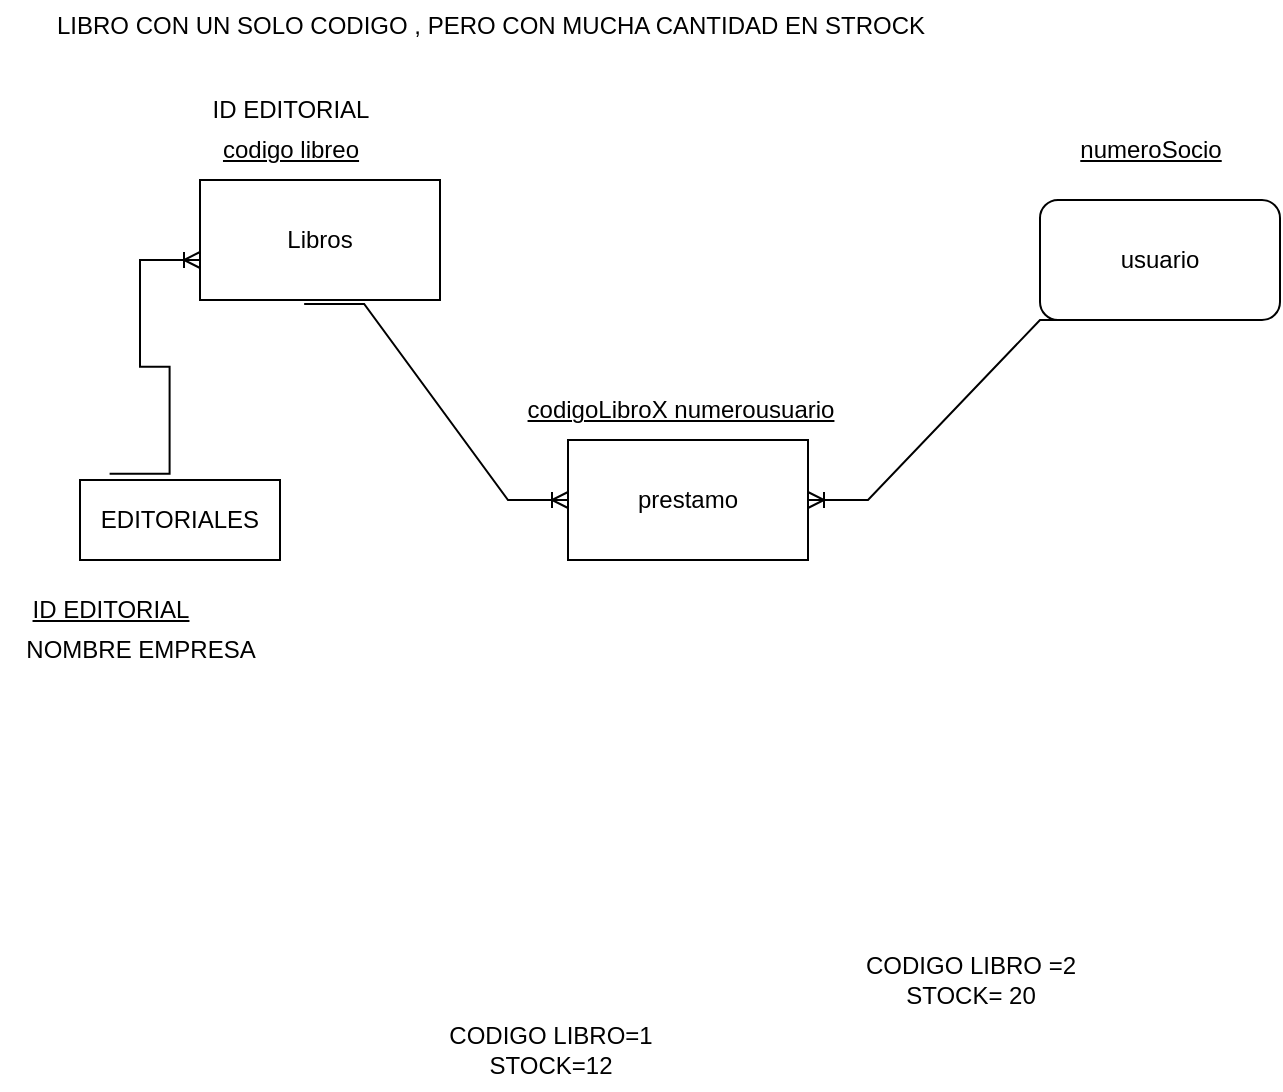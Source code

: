 <mxfile version="24.7.8">
  <diagram name="Página-1" id="EmsrK1wrG8SaG8_XPhN3">
    <mxGraphModel dx="1149" dy="548" grid="1" gridSize="10" guides="1" tooltips="1" connect="1" arrows="1" fold="1" page="1" pageScale="1" pageWidth="827" pageHeight="1169" math="0" shadow="0">
      <root>
        <mxCell id="0" />
        <mxCell id="1" parent="0" />
        <mxCell id="2KdhnRxXL5QQCwG6qjW2-1" value="Libros" style="rounded=0;whiteSpace=wrap;html=1;" vertex="1" parent="1">
          <mxGeometry x="110" y="150" width="120" height="60" as="geometry" />
        </mxCell>
        <mxCell id="2KdhnRxXL5QQCwG6qjW2-6" value="usuario" style="rounded=1;whiteSpace=wrap;html=1;" vertex="1" parent="1">
          <mxGeometry x="530" y="160" width="120" height="60" as="geometry" />
        </mxCell>
        <mxCell id="2KdhnRxXL5QQCwG6qjW2-7" value="prestamo" style="rounded=0;whiteSpace=wrap;html=1;" vertex="1" parent="1">
          <mxGeometry x="294" y="280" width="120" height="60" as="geometry" />
        </mxCell>
        <mxCell id="2KdhnRxXL5QQCwG6qjW2-10" value="&lt;u&gt;codigo libreo&lt;/u&gt;" style="text;html=1;align=center;verticalAlign=middle;resizable=0;points=[];autosize=1;strokeColor=none;fillColor=none;" vertex="1" parent="1">
          <mxGeometry x="110" y="120" width="90" height="30" as="geometry" />
        </mxCell>
        <mxCell id="2KdhnRxXL5QQCwG6qjW2-11" value="&lt;u&gt;numeroSocio&lt;/u&gt;" style="text;html=1;align=center;verticalAlign=middle;resizable=0;points=[];autosize=1;strokeColor=none;fillColor=none;" vertex="1" parent="1">
          <mxGeometry x="540" y="120" width="90" height="30" as="geometry" />
        </mxCell>
        <mxCell id="2KdhnRxXL5QQCwG6qjW2-12" value="&lt;u&gt;codigoLibroX numerousuario&lt;/u&gt;" style="text;html=1;align=center;verticalAlign=middle;resizable=0;points=[];autosize=1;strokeColor=none;fillColor=none;" vertex="1" parent="1">
          <mxGeometry x="260" y="250" width="180" height="30" as="geometry" />
        </mxCell>
        <mxCell id="2KdhnRxXL5QQCwG6qjW2-14" value="LIBRO CON UN SOLO CODIGO , PERO CON MUCHA CANTIDAD EN STROCK&lt;div&gt;&lt;br&gt;&lt;/div&gt;" style="text;html=1;align=center;verticalAlign=middle;resizable=0;points=[];autosize=1;strokeColor=none;fillColor=none;" vertex="1" parent="1">
          <mxGeometry x="25" y="60" width="460" height="40" as="geometry" />
        </mxCell>
        <mxCell id="2KdhnRxXL5QQCwG6qjW2-15" value="CODIGO LIBRO=1&lt;div&gt;STOCK=12&lt;/div&gt;" style="text;html=1;align=center;verticalAlign=middle;resizable=0;points=[];autosize=1;strokeColor=none;fillColor=none;" vertex="1" parent="1">
          <mxGeometry x="220" y="565" width="130" height="40" as="geometry" />
        </mxCell>
        <mxCell id="2KdhnRxXL5QQCwG6qjW2-16" value="CODIGO LIBRO =2&lt;div&gt;STOCK= 20&lt;/div&gt;" style="text;html=1;align=center;verticalAlign=middle;resizable=0;points=[];autosize=1;strokeColor=none;fillColor=none;" vertex="1" parent="1">
          <mxGeometry x="430" y="530" width="130" height="40" as="geometry" />
        </mxCell>
        <mxCell id="2KdhnRxXL5QQCwG6qjW2-17" value="" style="edgeStyle=entityRelationEdgeStyle;fontSize=12;html=1;endArrow=ERoneToMany;rounded=0;exitX=0.434;exitY=1.033;exitDx=0;exitDy=0;exitPerimeter=0;" edge="1" parent="1" source="2KdhnRxXL5QQCwG6qjW2-1" target="2KdhnRxXL5QQCwG6qjW2-7">
          <mxGeometry width="100" height="100" relative="1" as="geometry">
            <mxPoint x="280" y="280" as="sourcePoint" />
            <mxPoint x="380" y="180" as="targetPoint" />
          </mxGeometry>
        </mxCell>
        <mxCell id="2KdhnRxXL5QQCwG6qjW2-18" value="" style="edgeStyle=entityRelationEdgeStyle;fontSize=12;html=1;endArrow=ERoneToMany;rounded=0;exitX=0.25;exitY=1;exitDx=0;exitDy=0;" edge="1" parent="1" source="2KdhnRxXL5QQCwG6qjW2-6" target="2KdhnRxXL5QQCwG6qjW2-7">
          <mxGeometry width="100" height="100" relative="1" as="geometry">
            <mxPoint x="500" y="350" as="sourcePoint" />
            <mxPoint x="600" y="250" as="targetPoint" />
          </mxGeometry>
        </mxCell>
        <mxCell id="2KdhnRxXL5QQCwG6qjW2-22" value="EDITORIALES" style="whiteSpace=wrap;html=1;align=center;" vertex="1" parent="1">
          <mxGeometry x="50" y="300" width="100" height="40" as="geometry" />
        </mxCell>
        <mxCell id="2KdhnRxXL5QQCwG6qjW2-23" value="" style="edgeStyle=entityRelationEdgeStyle;fontSize=12;html=1;endArrow=ERoneToMany;rounded=0;exitX=0.148;exitY=-0.079;exitDx=0;exitDy=0;exitPerimeter=0;" edge="1" parent="1" source="2KdhnRxXL5QQCwG6qjW2-22">
          <mxGeometry width="100" height="100" relative="1" as="geometry">
            <mxPoint x="61.9" y="280" as="sourcePoint" />
            <mxPoint x="110" y="190" as="targetPoint" />
          </mxGeometry>
        </mxCell>
        <mxCell id="2KdhnRxXL5QQCwG6qjW2-24" value="&lt;u&gt;ID EDITORIAL&lt;/u&gt;" style="text;html=1;align=center;verticalAlign=middle;resizable=0;points=[];autosize=1;strokeColor=none;fillColor=none;" vertex="1" parent="1">
          <mxGeometry x="15" y="350" width="100" height="30" as="geometry" />
        </mxCell>
        <mxCell id="2KdhnRxXL5QQCwG6qjW2-25" value="NOMBRE EMPRESA" style="text;html=1;align=center;verticalAlign=middle;resizable=0;points=[];autosize=1;strokeColor=none;fillColor=none;" vertex="1" parent="1">
          <mxGeometry x="10" y="370" width="140" height="30" as="geometry" />
        </mxCell>
        <mxCell id="2KdhnRxXL5QQCwG6qjW2-26" value="ID EDITORIAL" style="text;html=1;align=center;verticalAlign=middle;resizable=0;points=[];autosize=1;strokeColor=none;fillColor=none;" vertex="1" parent="1">
          <mxGeometry x="105" y="100" width="100" height="30" as="geometry" />
        </mxCell>
      </root>
    </mxGraphModel>
  </diagram>
</mxfile>
